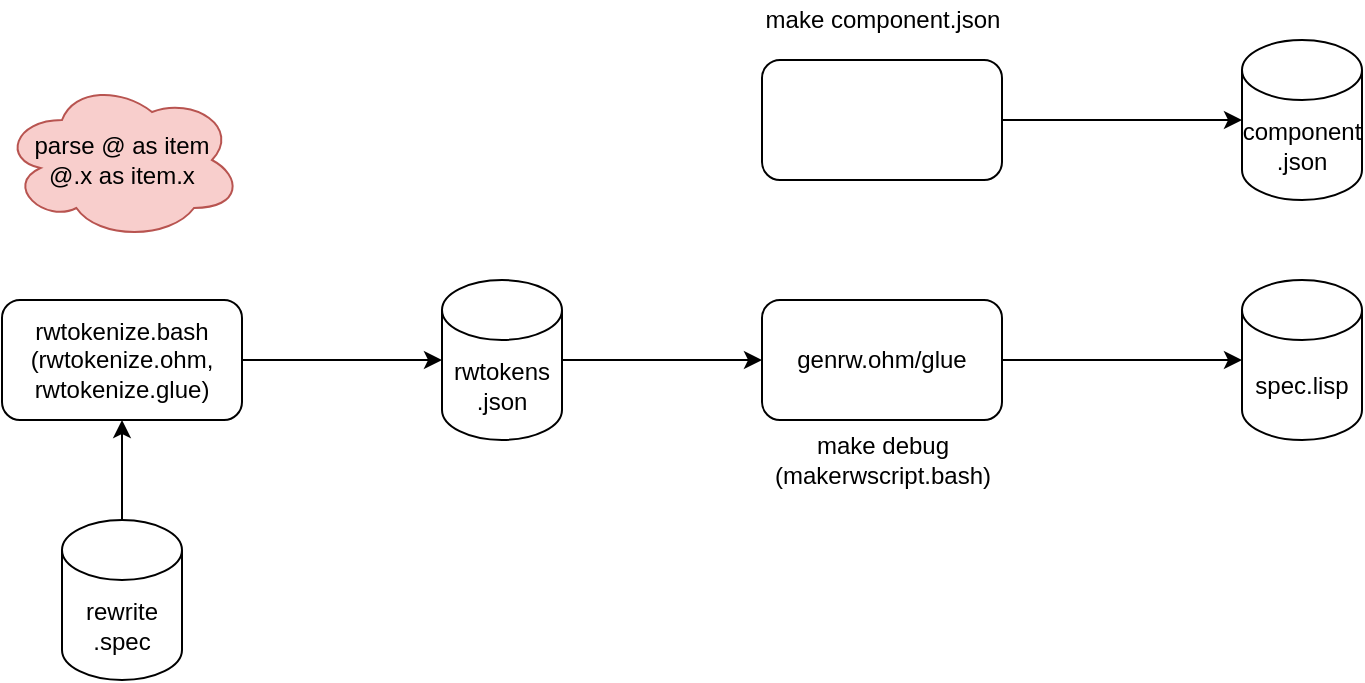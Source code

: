 <mxfile version="14.6.13" type="device"><diagram id="teNsAd3cc9x15uY5b29x" name="Page-1"><mxGraphModel dx="2206" dy="806" grid="1" gridSize="10" guides="1" tooltips="1" connect="1" arrows="1" fold="1" page="1" pageScale="1" pageWidth="1100" pageHeight="850" math="0" shadow="0"><root><mxCell id="0"/><mxCell id="1" parent="0"/><mxCell id="5gP5YvlKJz2AROgbYj9H-1" value="component&lt;br&gt;.json" style="shape=cylinder3;whiteSpace=wrap;html=1;boundedLbl=1;backgroundOutline=1;size=15;" vertex="1" parent="1"><mxGeometry x="560" y="160" width="60" height="80" as="geometry"/></mxCell><mxCell id="5gP5YvlKJz2AROgbYj9H-2" value="spec.lisp" style="shape=cylinder3;whiteSpace=wrap;html=1;boundedLbl=1;backgroundOutline=1;size=15;" vertex="1" parent="1"><mxGeometry x="560" y="280" width="60" height="80" as="geometry"/></mxCell><mxCell id="5gP5YvlKJz2AROgbYj9H-6" style="edgeStyle=orthogonalEdgeStyle;rounded=0;orthogonalLoop=1;jettySize=auto;html=1;exitX=1;exitY=0.5;exitDx=0;exitDy=0;exitPerimeter=0;" edge="1" parent="1" source="5gP5YvlKJz2AROgbYj9H-3" target="5gP5YvlKJz2AROgbYj9H-4"><mxGeometry relative="1" as="geometry"/></mxCell><mxCell id="5gP5YvlKJz2AROgbYj9H-3" value="rwtokens&lt;br&gt;.json" style="shape=cylinder3;whiteSpace=wrap;html=1;boundedLbl=1;backgroundOutline=1;size=15;" vertex="1" parent="1"><mxGeometry x="160" y="280" width="60" height="80" as="geometry"/></mxCell><mxCell id="5gP5YvlKJz2AROgbYj9H-5" style="edgeStyle=orthogonalEdgeStyle;rounded=0;orthogonalLoop=1;jettySize=auto;html=1;exitX=1;exitY=0.5;exitDx=0;exitDy=0;" edge="1" parent="1" source="5gP5YvlKJz2AROgbYj9H-4" target="5gP5YvlKJz2AROgbYj9H-2"><mxGeometry relative="1" as="geometry"/></mxCell><mxCell id="5gP5YvlKJz2AROgbYj9H-4" value="genrw.ohm/glue" style="rounded=1;whiteSpace=wrap;html=1;" vertex="1" parent="1"><mxGeometry x="320" y="290" width="120" height="60" as="geometry"/></mxCell><mxCell id="5gP5YvlKJz2AROgbYj9H-8" style="edgeStyle=orthogonalEdgeStyle;rounded=0;orthogonalLoop=1;jettySize=auto;html=1;exitX=1;exitY=0.5;exitDx=0;exitDy=0;entryX=0;entryY=0.5;entryDx=0;entryDy=0;entryPerimeter=0;" edge="1" parent="1" source="5gP5YvlKJz2AROgbYj9H-7" target="5gP5YvlKJz2AROgbYj9H-1"><mxGeometry relative="1" as="geometry"/></mxCell><mxCell id="5gP5YvlKJz2AROgbYj9H-7" value="" style="rounded=1;whiteSpace=wrap;html=1;" vertex="1" parent="1"><mxGeometry x="320" y="170" width="120" height="60" as="geometry"/></mxCell><mxCell id="5gP5YvlKJz2AROgbYj9H-9" value="make debug&lt;br&gt;(makerwscript.bash)" style="text;html=1;align=center;verticalAlign=middle;resizable=0;points=[];autosize=1;strokeColor=none;" vertex="1" parent="1"><mxGeometry x="320" y="355" width="120" height="30" as="geometry"/></mxCell><mxCell id="5gP5YvlKJz2AROgbYj9H-10" value="make component.json" style="text;html=1;align=center;verticalAlign=middle;resizable=0;points=[];autosize=1;strokeColor=none;" vertex="1" parent="1"><mxGeometry x="315" y="140" width="130" height="20" as="geometry"/></mxCell><mxCell id="5gP5YvlKJz2AROgbYj9H-12" style="edgeStyle=orthogonalEdgeStyle;rounded=0;orthogonalLoop=1;jettySize=auto;html=1;exitX=1;exitY=0.5;exitDx=0;exitDy=0;entryX=0;entryY=0.5;entryDx=0;entryDy=0;entryPerimeter=0;" edge="1" parent="1" source="5gP5YvlKJz2AROgbYj9H-11" target="5gP5YvlKJz2AROgbYj9H-3"><mxGeometry relative="1" as="geometry"/></mxCell><mxCell id="5gP5YvlKJz2AROgbYj9H-11" value="rwtokenize.bash&lt;br&gt;(rwtokenize.ohm,&lt;br&gt;rwtokenize.glue)" style="rounded=1;whiteSpace=wrap;html=1;" vertex="1" parent="1"><mxGeometry x="-60" y="290" width="120" height="60" as="geometry"/></mxCell><mxCell id="5gP5YvlKJz2AROgbYj9H-14" style="edgeStyle=orthogonalEdgeStyle;rounded=0;orthogonalLoop=1;jettySize=auto;html=1;exitX=0.5;exitY=0;exitDx=0;exitDy=0;exitPerimeter=0;entryX=0.5;entryY=1;entryDx=0;entryDy=0;" edge="1" parent="1" source="5gP5YvlKJz2AROgbYj9H-13" target="5gP5YvlKJz2AROgbYj9H-11"><mxGeometry relative="1" as="geometry"/></mxCell><mxCell id="5gP5YvlKJz2AROgbYj9H-13" value="rewrite&lt;br&gt;.spec" style="shape=cylinder3;whiteSpace=wrap;html=1;boundedLbl=1;backgroundOutline=1;size=15;" vertex="1" parent="1"><mxGeometry x="-30" y="400" width="60" height="80" as="geometry"/></mxCell><mxCell id="5gP5YvlKJz2AROgbYj9H-15" value="parse @ as item&lt;br&gt;@.x as item.x" style="ellipse;shape=cloud;whiteSpace=wrap;html=1;fillColor=#f8cecc;strokeColor=#b85450;" vertex="1" parent="1"><mxGeometry x="-60" y="180" width="120" height="80" as="geometry"/></mxCell></root></mxGraphModel></diagram></mxfile>